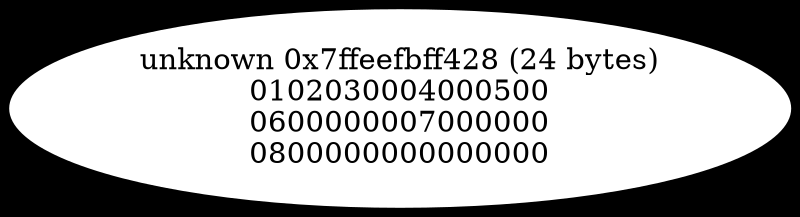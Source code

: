 digraph memory_dump_graph {
graph [bgcolor=black]
_7ffeefbff428 [style=filled] [fillcolor=white] [label="unknown 0x7ffeefbff428 (24 bytes)
0102030004000500
0600000007000000
0800000000000000"]
}
